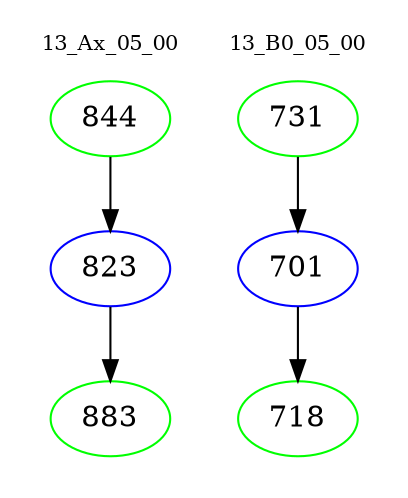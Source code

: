 digraph{
subgraph cluster_0 {
color = white
label = "13_Ax_05_00";
fontsize=10;
T0_844 [label="844", color="green"]
T0_844 -> T0_823 [color="black"]
T0_823 [label="823", color="blue"]
T0_823 -> T0_883 [color="black"]
T0_883 [label="883", color="green"]
}
subgraph cluster_1 {
color = white
label = "13_B0_05_00";
fontsize=10;
T1_731 [label="731", color="green"]
T1_731 -> T1_701 [color="black"]
T1_701 [label="701", color="blue"]
T1_701 -> T1_718 [color="black"]
T1_718 [label="718", color="green"]
}
}
